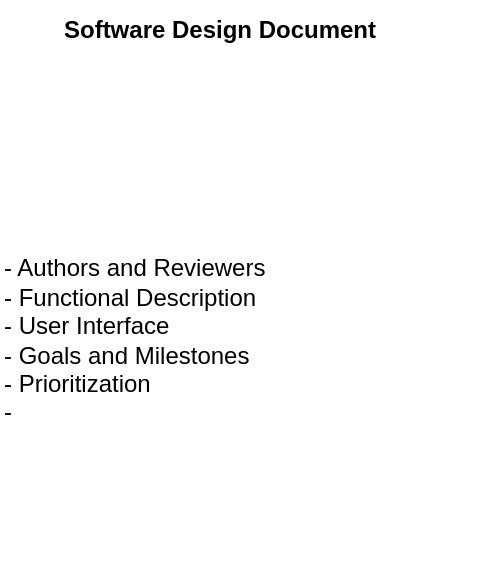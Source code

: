 <mxfile version="24.7.6">
  <diagram name="Page-1" id="WMCa53CEMi7K9Hnrynjo">
    <mxGraphModel dx="874" dy="554" grid="1" gridSize="10" guides="1" tooltips="1" connect="1" arrows="1" fold="1" page="1" pageScale="1" pageWidth="827" pageHeight="1169" math="0" shadow="0">
      <root>
        <mxCell id="0" />
        <mxCell id="1" parent="0" />
        <mxCell id="QbUHsXtKiqa6Tv_4acNO-1" value="Software Design Document" style="text;strokeColor=none;align=center;fillColor=none;html=1;verticalAlign=middle;whiteSpace=wrap;rounded=0;fontStyle=1" vertex="1" parent="1">
          <mxGeometry x="220" y="20" width="220" height="30" as="geometry" />
        </mxCell>
        <mxCell id="QbUHsXtKiqa6Tv_4acNO-5" value="- Authors and Reviewers&lt;div&gt;- Functional Description&lt;/div&gt;&lt;div&gt;- User Interface&lt;/div&gt;&lt;div&gt;- Goals and Milestones&lt;/div&gt;&lt;div&gt;- Prioritization&lt;/div&gt;&lt;div&gt;-&amp;nbsp;&lt;/div&gt;" style="text;html=1;align=left;verticalAlign=middle;whiteSpace=wrap;rounded=0;" vertex="1" parent="1">
          <mxGeometry x="220" y="70" width="240" height="240" as="geometry" />
        </mxCell>
      </root>
    </mxGraphModel>
  </diagram>
</mxfile>
